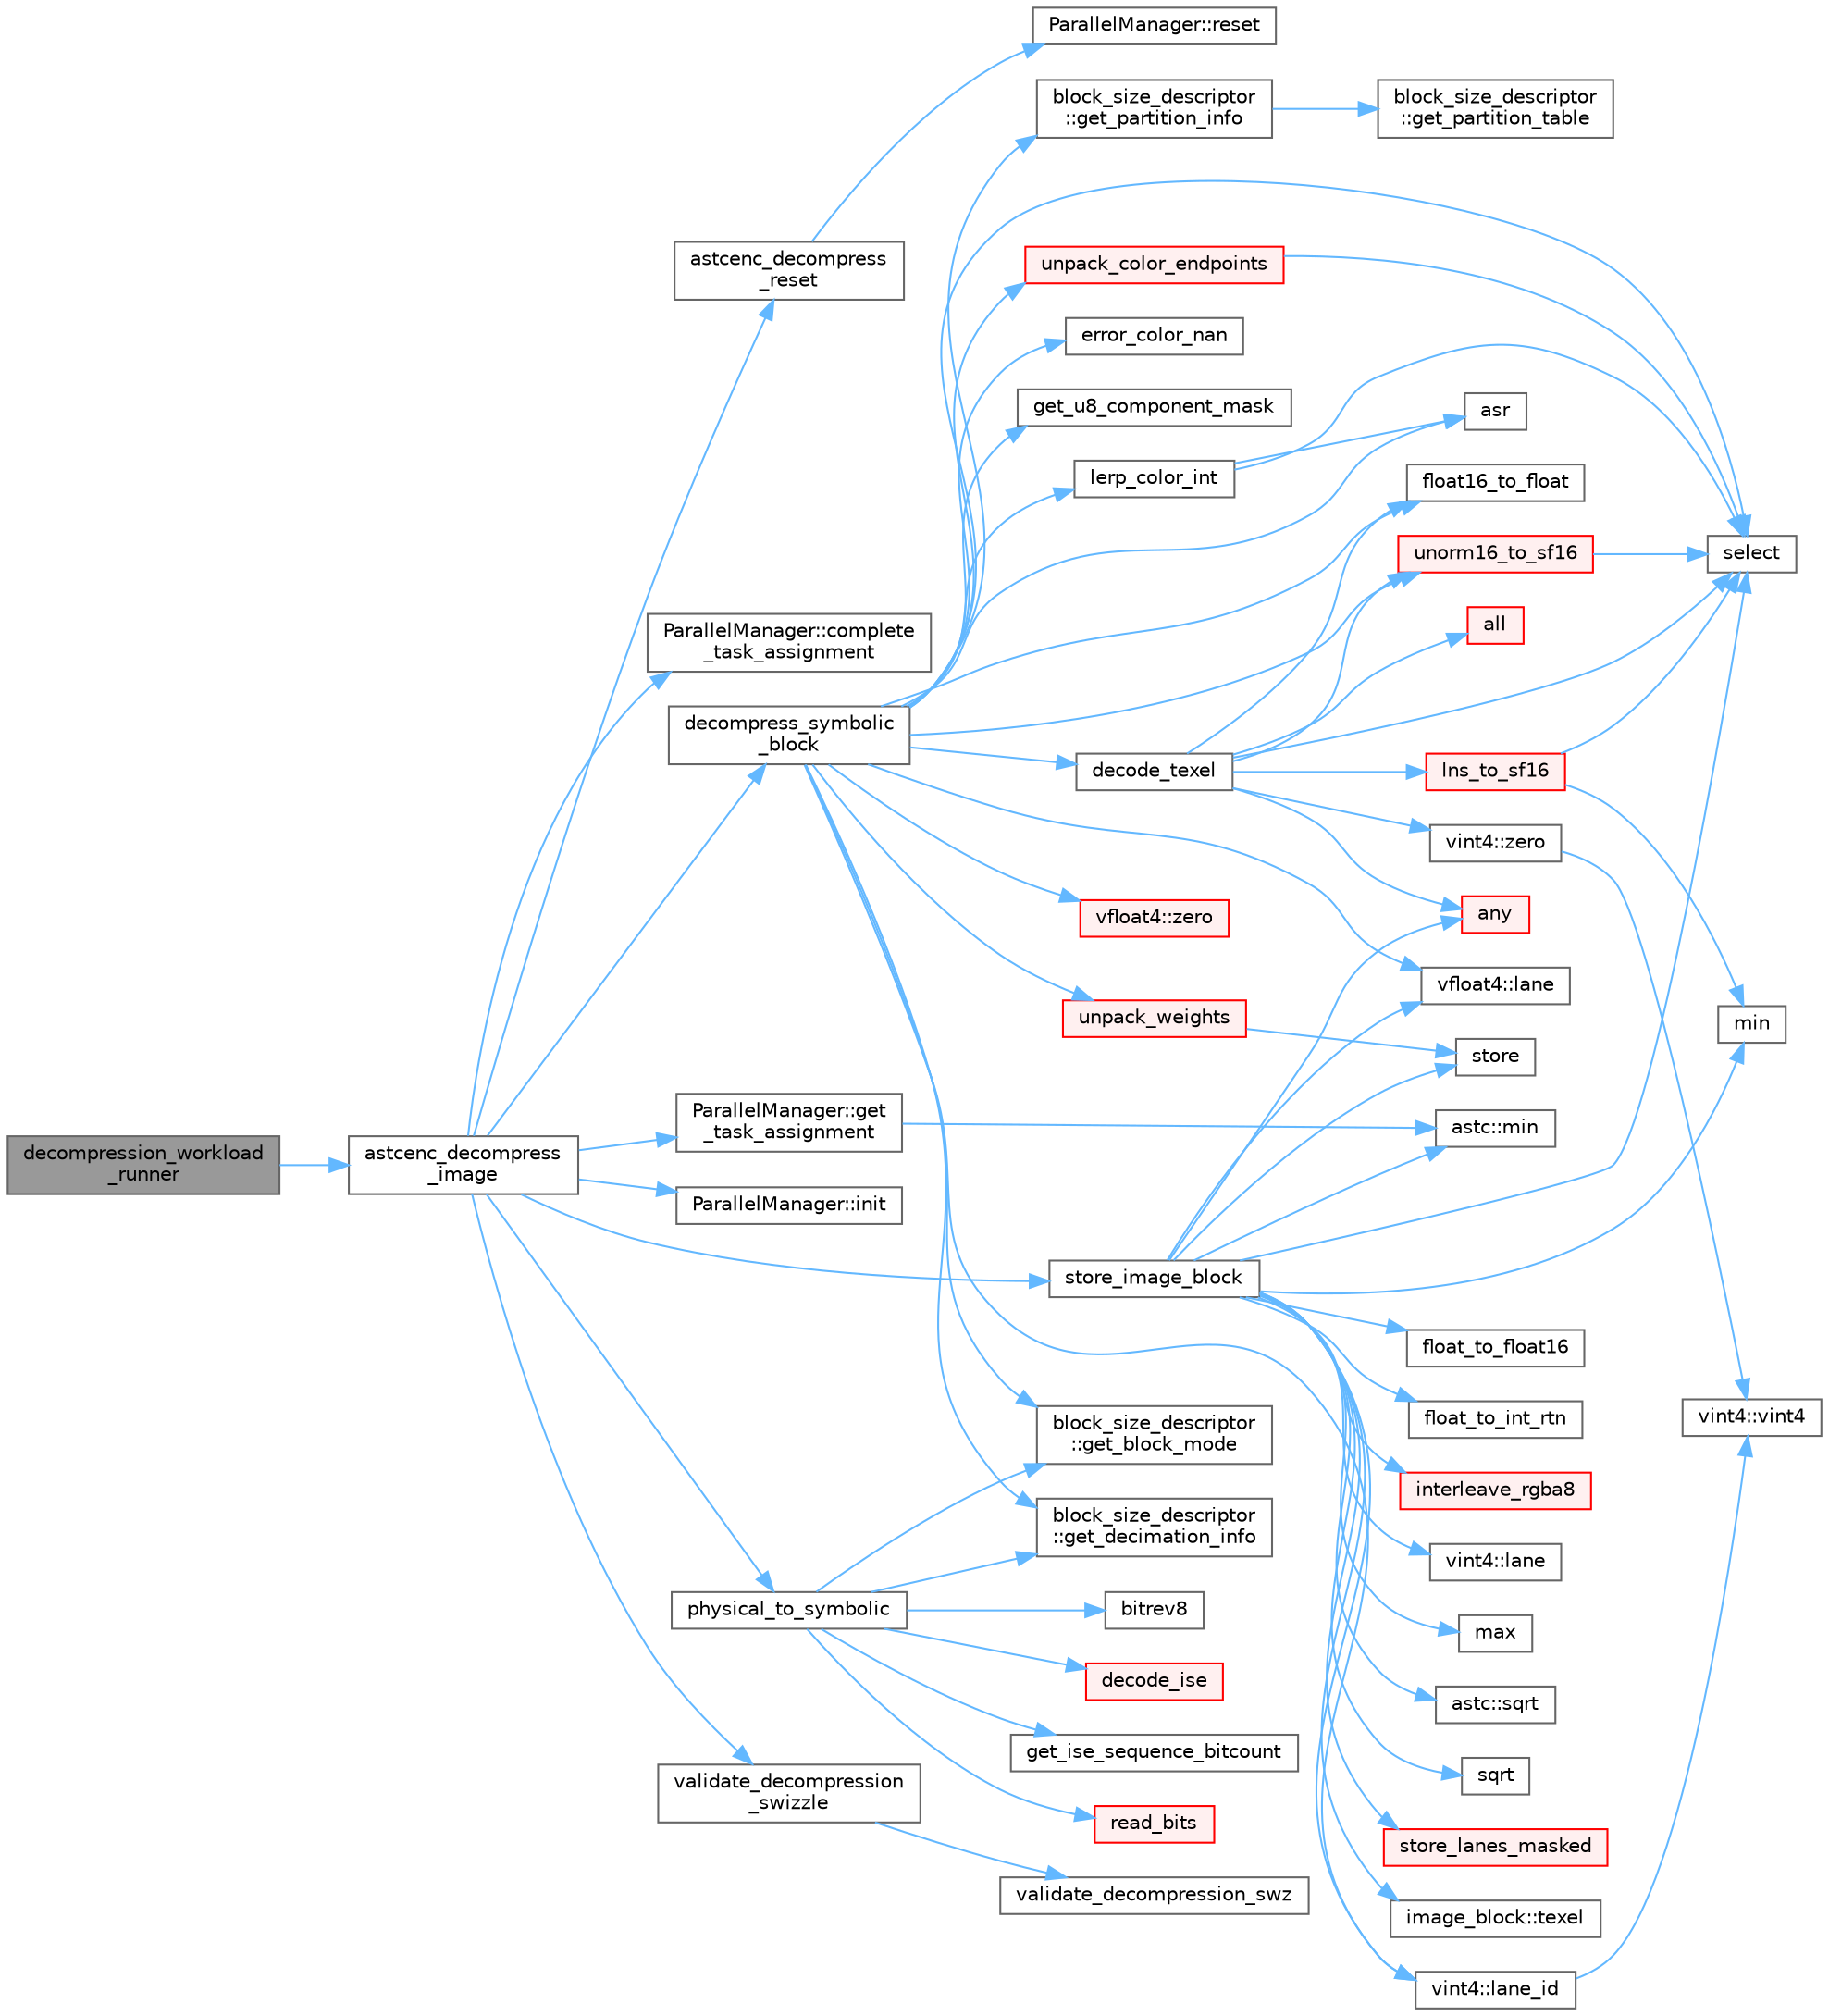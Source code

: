 digraph "decompression_workload_runner"
{
 // LATEX_PDF_SIZE
  bgcolor="transparent";
  edge [fontname=Helvetica,fontsize=10,labelfontname=Helvetica,labelfontsize=10];
  node [fontname=Helvetica,fontsize=10,shape=box,height=0.2,width=0.4];
  rankdir="LR";
  Node1 [id="Node000001",label="decompression_workload\l_runner",height=0.2,width=0.4,color="gray40", fillcolor="grey60", style="filled", fontcolor="black",tooltip="Runner callback function for a decompression worker thread."];
  Node1 -> Node2 [id="edge1_Node000001_Node000002",color="steelblue1",style="solid",tooltip=" "];
  Node2 [id="Node000002",label="astcenc_decompress\l_image",height=0.2,width=0.4,color="grey40", fillcolor="white", style="filled",URL="$astcenc__entry_8cpp.html#a062987fc41b9df7d34d8eb668f29eb21",tooltip="Decompress an image."];
  Node2 -> Node3 [id="edge2_Node000002_Node000003",color="steelblue1",style="solid",tooltip=" "];
  Node3 [id="Node000003",label="astcenc_decompress\l_reset",height=0.2,width=0.4,color="grey40", fillcolor="white", style="filled",URL="$astcenc__entry_8cpp.html#a8bb4009be59101fe3004e39f9bd97d27",tooltip="Reset the codec state for a new decompression."];
  Node3 -> Node4 [id="edge3_Node000003_Node000004",color="steelblue1",style="solid",tooltip=" "];
  Node4 [id="Node000004",label="ParallelManager::reset",height=0.2,width=0.4,color="grey40", fillcolor="white", style="filled",URL="$class_parallel_manager.html#a9dfbf8571d608ce0d4196ac32184eea5",tooltip="Reset the tracker for a new processing batch."];
  Node2 -> Node5 [id="edge4_Node000002_Node000005",color="steelblue1",style="solid",tooltip=" "];
  Node5 [id="Node000005",label="ParallelManager::complete\l_task_assignment",height=0.2,width=0.4,color="grey40", fillcolor="white", style="filled",URL="$class_parallel_manager.html#a5236e474ddffa7f805e425f1dc660d1c",tooltip="Complete a task assignment."];
  Node2 -> Node6 [id="edge5_Node000002_Node000006",color="steelblue1",style="solid",tooltip=" "];
  Node6 [id="Node000006",label="decompress_symbolic\l_block",height=0.2,width=0.4,color="grey40", fillcolor="white", style="filled",URL="$astcenc__decompress__symbolic_8cpp.html#a4a5f09c362972951a31e4d7ff918f89f",tooltip="Decompress a symbolic block in to an image block."];
  Node6 -> Node7 [id="edge6_Node000006_Node000007",color="steelblue1",style="solid",tooltip=" "];
  Node7 [id="Node000007",label="asr",height=0.2,width=0.4,color="grey40", fillcolor="white", style="filled",URL="$astcenc__vecmathlib__avx2__8_8h.html#aff39374b256d568d084ba4fd2fed7819",tooltip="Arithmetic shift right."];
  Node6 -> Node8 [id="edge7_Node000006_Node000008",color="steelblue1",style="solid",tooltip=" "];
  Node8 [id="Node000008",label="decode_texel",height=0.2,width=0.4,color="grey40", fillcolor="white", style="filled",URL="$astcenc__decompress__symbolic_8cpp.html#a9389a206914c0bbd0cb8a5d065dc56fe",tooltip="Convert integer color value into a float value for the decoder."];
  Node8 -> Node9 [id="edge8_Node000008_Node000009",color="steelblue1",style="solid",tooltip=" "];
  Node9 [id="Node000009",label="all",height=0.2,width=0.4,color="red", fillcolor="#FFF0F0", style="filled",URL="$astcenc__vecmathlib__avx2__8_8h.html#ad93dff3341cbbeed568d4bd6dc4ef87c",tooltip="True if all lanes are enabled, false otherwise."];
  Node8 -> Node11 [id="edge9_Node000008_Node000011",color="steelblue1",style="solid",tooltip=" "];
  Node11 [id="Node000011",label="any",height=0.2,width=0.4,color="red", fillcolor="#FFF0F0", style="filled",URL="$astcenc__vecmathlib__avx2__8_8h.html#a1fcb81537a701f246e75fa622c2dd8ee",tooltip="True if any lanes are enabled, false otherwise."];
  Node8 -> Node12 [id="edge10_Node000008_Node000012",color="steelblue1",style="solid",tooltip=" "];
  Node12 [id="Node000012",label="float16_to_float",height=0.2,width=0.4,color="grey40", fillcolor="white", style="filled",URL="$astcenc__vecmathlib__neon__4_8h.html#afd7aa2069bdf377067c3abaca1256432",tooltip="Return a float value for a float16 vector."];
  Node8 -> Node13 [id="edge11_Node000008_Node000013",color="steelblue1",style="solid",tooltip=" "];
  Node13 [id="Node000013",label="lns_to_sf16",height=0.2,width=0.4,color="red", fillcolor="#FFF0F0", style="filled",URL="$astcenc__vecmathlib_8h.html#aa1ab2044e5354115ee71324e30fba1ed",tooltip="Convert 16-bit LNS to float16."];
  Node13 -> Node16 [id="edge12_Node000013_Node000016",color="steelblue1",style="solid",tooltip=" "];
  Node16 [id="Node000016",label="min",height=0.2,width=0.4,color="grey40", fillcolor="white", style="filled",URL="$astcenc__vecmathlib__avx2__8_8h.html#a165b3db4e7ced1551e1880a01a01150b",tooltip="Return the min vector of two vectors."];
  Node13 -> Node17 [id="edge13_Node000013_Node000017",color="steelblue1",style="solid",tooltip=" "];
  Node17 [id="Node000017",label="select",height=0.2,width=0.4,color="grey40", fillcolor="white", style="filled",URL="$astcenc__vecmathlib__avx2__8_8h.html#a844ab5b69b84569f033be33bf5fb9fbc",tooltip="Return lanes from b if cond is set, else a."];
  Node8 -> Node17 [id="edge14_Node000008_Node000017",color="steelblue1",style="solid",tooltip=" "];
  Node8 -> Node18 [id="edge15_Node000008_Node000018",color="steelblue1",style="solid",tooltip=" "];
  Node18 [id="Node000018",label="unorm16_to_sf16",height=0.2,width=0.4,color="red", fillcolor="#FFF0F0", style="filled",URL="$astcenc__vecmathlib_8h.html#a478b1f2bc7a3589bfbe32b398583c502",tooltip="Convert unorm16 [0, 65535] to float16 in range [0, 1]."];
  Node18 -> Node17 [id="edge16_Node000018_Node000017",color="steelblue1",style="solid",tooltip=" "];
  Node8 -> Node27 [id="edge17_Node000008_Node000027",color="steelblue1",style="solid",tooltip=" "];
  Node27 [id="Node000027",label="vint4::zero",height=0.2,width=0.4,color="grey40", fillcolor="white", style="filled",URL="$structvint4.html#a9dfa1c40a3c4dbc0858567dc629a80b8",tooltip="Factory that returns a vector of zeros."];
  Node27 -> Node28 [id="edge18_Node000027_Node000028",color="steelblue1",style="solid",tooltip=" "];
  Node28 [id="Node000028",label="vint4::vint4",height=0.2,width=0.4,color="grey40", fillcolor="white", style="filled",URL="$structvint4.html#a3315184e8bb4f0cf1ca8dcff1f57cdae",tooltip="Construct from zero-initialized value."];
  Node6 -> Node29 [id="edge19_Node000006_Node000029",color="steelblue1",style="solid",tooltip=" "];
  Node29 [id="Node000029",label="error_color_nan",height=0.2,width=0.4,color="grey40", fillcolor="white", style="filled",URL="$astcenc__decompress__symbolic_8cpp.html#ae3bd8201885791610ec22338320c146a",tooltip="Return an FP32 NaN value for use in error colors."];
  Node6 -> Node12 [id="edge20_Node000006_Node000012",color="steelblue1",style="solid",tooltip=" "];
  Node6 -> Node30 [id="edge21_Node000006_Node000030",color="steelblue1",style="solid",tooltip=" "];
  Node30 [id="Node000030",label="block_size_descriptor\l::get_block_mode",height=0.2,width=0.4,color="grey40", fillcolor="white", style="filled",URL="$structblock__size__descriptor.html#a13608eb55e48c96b6243f4830278ebf3",tooltip="Get the block mode structure for index block_mode."];
  Node6 -> Node31 [id="edge22_Node000006_Node000031",color="steelblue1",style="solid",tooltip=" "];
  Node31 [id="Node000031",label="block_size_descriptor\l::get_decimation_info",height=0.2,width=0.4,color="grey40", fillcolor="white", style="filled",URL="$structblock__size__descriptor.html#a688445f2f90b13188372d812baf8e02d",tooltip="Get the decimation info structure for index decimation_mode."];
  Node6 -> Node32 [id="edge23_Node000006_Node000032",color="steelblue1",style="solid",tooltip=" "];
  Node32 [id="Node000032",label="block_size_descriptor\l::get_partition_info",height=0.2,width=0.4,color="grey40", fillcolor="white", style="filled",URL="$structblock__size__descriptor.html#aa9dfc7b23c8b5e6c71e956e2e39fff74",tooltip="Get the partition info structure for a given partition count and seed."];
  Node32 -> Node33 [id="edge24_Node000032_Node000033",color="steelblue1",style="solid",tooltip=" "];
  Node33 [id="Node000033",label="block_size_descriptor\l::get_partition_table",height=0.2,width=0.4,color="grey40", fillcolor="white", style="filled",URL="$structblock__size__descriptor.html#a6d0c429d925ab011c22ab28b5807c368",tooltip="Get the partition info table for a given partition count."];
  Node6 -> Node34 [id="edge25_Node000006_Node000034",color="steelblue1",style="solid",tooltip=" "];
  Node34 [id="Node000034",label="get_u8_component_mask",height=0.2,width=0.4,color="grey40", fillcolor="white", style="filled",URL="$astcenc__internal_8h.html#ae5b8f23d2bc3cab55806e21c091b1381",tooltip="Get a vector mask indicating lanes decompressing into a UNORM8 value."];
  Node6 -> Node35 [id="edge26_Node000006_Node000035",color="steelblue1",style="solid",tooltip=" "];
  Node35 [id="Node000035",label="vfloat4::lane",height=0.2,width=0.4,color="grey40", fillcolor="white", style="filled",URL="$structvfloat4.html#a04462a7815432c6bc3ce1b5e5d11e4fc",tooltip="Get the scalar value of a single lane."];
  Node6 -> Node36 [id="edge27_Node000006_Node000036",color="steelblue1",style="solid",tooltip=" "];
  Node36 [id="Node000036",label="vint4::lane_id",height=0.2,width=0.4,color="grey40", fillcolor="white", style="filled",URL="$structvint4.html#a21e3d111e37da1aaaeb5ba21a831c863",tooltip="Factory that returns a vector containing the lane IDs."];
  Node36 -> Node28 [id="edge28_Node000036_Node000028",color="steelblue1",style="solid",tooltip=" "];
  Node6 -> Node37 [id="edge29_Node000006_Node000037",color="steelblue1",style="solid",tooltip=" "];
  Node37 [id="Node000037",label="lerp_color_int",height=0.2,width=0.4,color="grey40", fillcolor="white", style="filled",URL="$astcenc__decompress__symbolic_8cpp.html#ae5360e637f5ba7f34bc952c0112f4e8e",tooltip="Functions to decompress a symbolic block."];
  Node37 -> Node7 [id="edge30_Node000037_Node000007",color="steelblue1",style="solid",tooltip=" "];
  Node37 -> Node17 [id="edge31_Node000037_Node000017",color="steelblue1",style="solid",tooltip=" "];
  Node6 -> Node17 [id="edge32_Node000006_Node000017",color="steelblue1",style="solid",tooltip=" "];
  Node6 -> Node18 [id="edge33_Node000006_Node000018",color="steelblue1",style="solid",tooltip=" "];
  Node6 -> Node38 [id="edge34_Node000006_Node000038",color="steelblue1",style="solid",tooltip=" "];
  Node38 [id="Node000038",label="unpack_color_endpoints",height=0.2,width=0.4,color="red", fillcolor="#FFF0F0", style="filled",URL="$astcenc__color__unquantize_8cpp.html#ab9b659180fb522b05391892336dbc095",tooltip="Unpack a single pair of encoded endpoints."];
  Node38 -> Node17 [id="edge35_Node000038_Node000017",color="steelblue1",style="solid",tooltip=" "];
  Node6 -> Node63 [id="edge36_Node000006_Node000063",color="steelblue1",style="solid",tooltip=" "];
  Node63 [id="Node000063",label="unpack_weights",height=0.2,width=0.4,color="red", fillcolor="#FFF0F0", style="filled",URL="$astcenc__decompress__symbolic_8cpp.html#aec197676ba4b10bf63a6523a775530d8",tooltip="Unpack a set of quantized and decimated weights."];
  Node63 -> Node67 [id="edge37_Node000063_Node000067",color="steelblue1",style="solid",tooltip=" "];
  Node67 [id="Node000067",label="store",height=0.2,width=0.4,color="grey40", fillcolor="white", style="filled",URL="$astcenc__vecmathlib__avx2__8_8h.html#a61add2970baac5cf6b04177472ae1ed1",tooltip="Store a vector to an unaligned memory address."];
  Node6 -> Node70 [id="edge38_Node000006_Node000070",color="steelblue1",style="solid",tooltip=" "];
  Node70 [id="Node000070",label="vfloat4::zero",height=0.2,width=0.4,color="red", fillcolor="#FFF0F0", style="filled",URL="$structvfloat4.html#a04b5f338012dab6be0b2bd7910fcbcae",tooltip="Factory that returns a vector of zeros."];
  Node2 -> Node72 [id="edge39_Node000002_Node000072",color="steelblue1",style="solid",tooltip=" "];
  Node72 [id="Node000072",label="ParallelManager::get\l_task_assignment",height=0.2,width=0.4,color="grey40", fillcolor="white", style="filled",URL="$class_parallel_manager.html#ae0bb955f3fa52427590633355f0da01c",tooltip="Request a task assignment."];
  Node72 -> Node51 [id="edge40_Node000072_Node000051",color="steelblue1",style="solid",tooltip=" "];
  Node51 [id="Node000051",label="astc::min",height=0.2,width=0.4,color="grey40", fillcolor="white", style="filled",URL="$namespaceastc.html#af78c0d31374aa9923633a3a2abf8d738",tooltip="Return the minimum of two values."];
  Node2 -> Node73 [id="edge41_Node000002_Node000073",color="steelblue1",style="solid",tooltip=" "];
  Node73 [id="Node000073",label="ParallelManager::init",height=0.2,width=0.4,color="grey40", fillcolor="white", style="filled",URL="$class_parallel_manager.html#af5c7b0a9139c6f1709ead3f135f0a861",tooltip="Trigger the pipeline stage init step."];
  Node2 -> Node74 [id="edge42_Node000002_Node000074",color="steelblue1",style="solid",tooltip=" "];
  Node74 [id="Node000074",label="physical_to_symbolic",height=0.2,width=0.4,color="grey40", fillcolor="white", style="filled",URL="$astcenc__symbolic__physical_8cpp.html#acd6272d8cee006f73e936e16739c4cab",tooltip="Convert a binary physical encoding into a symbolic representation."];
  Node74 -> Node75 [id="edge43_Node000074_Node000075",color="steelblue1",style="solid",tooltip=" "];
  Node75 [id="Node000075",label="bitrev8",height=0.2,width=0.4,color="grey40", fillcolor="white", style="filled",URL="$astcenc__symbolic__physical_8cpp.html#ac8ea7de26c1e90f79a9e315407ab04ff",tooltip="Functions for converting between symbolic and physical encodings."];
  Node74 -> Node76 [id="edge44_Node000074_Node000076",color="steelblue1",style="solid",tooltip=" "];
  Node76 [id="Node000076",label="decode_ise",height=0.2,width=0.4,color="red", fillcolor="#FFF0F0", style="filled",URL="$astcenc__integer__sequence_8cpp.html#a1cc25f0a98b60ff2bc5fd65f6b4190fa",tooltip="Decode a packed string using BISE."];
  Node74 -> Node30 [id="edge45_Node000074_Node000030",color="steelblue1",style="solid",tooltip=" "];
  Node74 -> Node31 [id="edge46_Node000074_Node000031",color="steelblue1",style="solid",tooltip=" "];
  Node74 -> Node78 [id="edge47_Node000074_Node000078",color="steelblue1",style="solid",tooltip=" "];
  Node78 [id="Node000078",label="get_ise_sequence_bitcount",height=0.2,width=0.4,color="grey40", fillcolor="white", style="filled",URL="$astcenc__integer__sequence_8cpp.html#af46c9322b401332698e9cb93c968fe19",tooltip="Return the number of bits needed to encode an ISE sequence."];
  Node74 -> Node79 [id="edge48_Node000074_Node000079",color="steelblue1",style="solid",tooltip=" "];
  Node79 [id="Node000079",label="read_bits",height=0.2,width=0.4,color="red", fillcolor="#FFF0F0", style="filled",URL="$astcenc__symbolic__physical_8cpp.html#a6062008b44453960d62c54f571cccfe1",tooltip="Read up to 8 bits at an arbitrary bit offset."];
  Node2 -> Node80 [id="edge49_Node000002_Node000080",color="steelblue1",style="solid",tooltip=" "];
  Node80 [id="Node000080",label="store_image_block",height=0.2,width=0.4,color="grey40", fillcolor="white", style="filled",URL="$astcenc__image_8cpp.html#a987bc85f97f6168e6c99aa60879622f5",tooltip="Store a single image block to the output image."];
  Node80 -> Node11 [id="edge50_Node000080_Node000011",color="steelblue1",style="solid",tooltip=" "];
  Node80 -> Node81 [id="edge51_Node000080_Node000081",color="steelblue1",style="solid",tooltip=" "];
  Node81 [id="Node000081",label="float_to_float16",height=0.2,width=0.4,color="grey40", fillcolor="white", style="filled",URL="$astcenc__vecmathlib__neon__4_8h.html#ae8701a3f44d7b99016d54c3d6ee27581",tooltip="Return a float16 value for a float vector, using round-to-nearest."];
  Node80 -> Node82 [id="edge52_Node000080_Node000082",color="steelblue1",style="solid",tooltip=" "];
  Node82 [id="Node000082",label="float_to_int_rtn",height=0.2,width=0.4,color="grey40", fillcolor="white", style="filled",URL="$astcenc__vecmathlib__avx2__8_8h.html#a598d6ea3ba27a788b12341a5263c7881",tooltip="Return a integer value for a float vector, using round-to-nearest."];
  Node80 -> Node83 [id="edge53_Node000080_Node000083",color="steelblue1",style="solid",tooltip=" "];
  Node83 [id="Node000083",label="interleave_rgba8",height=0.2,width=0.4,color="red", fillcolor="#FFF0F0", style="filled",URL="$astcenc__vecmathlib__avx2__8_8h.html#a635c0c8b5f0ea77a88ccc25f53eab588",tooltip="Return a vector of interleaved RGBA data."];
  Node80 -> Node35 [id="edge54_Node000080_Node000035",color="steelblue1",style="solid",tooltip=" "];
  Node80 -> Node57 [id="edge55_Node000080_Node000057",color="steelblue1",style="solid",tooltip=" "];
  Node57 [id="Node000057",label="vint4::lane",height=0.2,width=0.4,color="grey40", fillcolor="white", style="filled",URL="$structvint4.html#a01e3f7debf73dc6c757fa36d585c9d17",tooltip="Get the scalar from a single lane."];
  Node80 -> Node36 [id="edge56_Node000080_Node000036",color="steelblue1",style="solid",tooltip=" "];
  Node80 -> Node20 [id="edge57_Node000080_Node000020",color="steelblue1",style="solid",tooltip=" "];
  Node20 [id="Node000020",label="max",height=0.2,width=0.4,color="grey40", fillcolor="white", style="filled",URL="$astcenc__vecmathlib__avx2__8_8h.html#aa162915c044e97cc1f6d630338761fd3",tooltip="Return the max vector of two vectors."];
  Node80 -> Node51 [id="edge58_Node000080_Node000051",color="steelblue1",style="solid",tooltip=" "];
  Node80 -> Node16 [id="edge59_Node000080_Node000016",color="steelblue1",style="solid",tooltip=" "];
  Node80 -> Node17 [id="edge60_Node000080_Node000017",color="steelblue1",style="solid",tooltip=" "];
  Node80 -> Node84 [id="edge61_Node000080_Node000084",color="steelblue1",style="solid",tooltip=" "];
  Node84 [id="Node000084",label="astc::sqrt",height=0.2,width=0.4,color="grey40", fillcolor="white", style="filled",URL="$namespaceastc.html#a31e63d01af92a8a63ffdee93d6f342ae",tooltip="Fast approximation of sqrt(val)."];
  Node80 -> Node85 [id="edge62_Node000080_Node000085",color="steelblue1",style="solid",tooltip=" "];
  Node85 [id="Node000085",label="sqrt",height=0.2,width=0.4,color="grey40", fillcolor="white", style="filled",URL="$astcenc__vecmathlib__avx2__8_8h.html#a46b31b19ff13c14adb023db4b5df8e52",tooltip="Return the sqrt of the lanes in the vector."];
  Node80 -> Node67 [id="edge63_Node000080_Node000067",color="steelblue1",style="solid",tooltip=" "];
  Node80 -> Node86 [id="edge64_Node000080_Node000086",color="steelblue1",style="solid",tooltip=" "];
  Node86 [id="Node000086",label="store_lanes_masked",height=0.2,width=0.4,color="red", fillcolor="#FFF0F0", style="filled",URL="$astcenc__vecmathlib__avx2__8_8h.html#a2766c60947c6dea0a84cd8d86806c6eb",tooltip="Store a vector, skipping masked lanes."];
  Node80 -> Node87 [id="edge65_Node000080_Node000087",color="steelblue1",style="solid",tooltip=" "];
  Node87 [id="Node000087",label="image_block::texel",height=0.2,width=0.4,color="grey40", fillcolor="white", style="filled",URL="$structimage__block.html#af99de7d75e1e380b31d70d131509caa9",tooltip="Get an RGBA texel value from the data."];
  Node2 -> Node88 [id="edge66_Node000002_Node000088",color="steelblue1",style="solid",tooltip=" "];
  Node88 [id="Node000088",label="validate_decompression\l_swizzle",height=0.2,width=0.4,color="grey40", fillcolor="white", style="filled",URL="$astcenc__entry_8cpp.html#ae5661d23b1b5377887d5fd9f7c7e8fae",tooltip="Validate overall decompression swizzle."];
  Node88 -> Node89 [id="edge67_Node000088_Node000089",color="steelblue1",style="solid",tooltip=" "];
  Node89 [id="Node000089",label="validate_decompression_swz",height=0.2,width=0.4,color="grey40", fillcolor="white", style="filled",URL="$astcenc__entry_8cpp.html#a329012efcccee5dd5d8ccaee0f264ba8",tooltip="Validate single channel decompression swizzle."];
}
